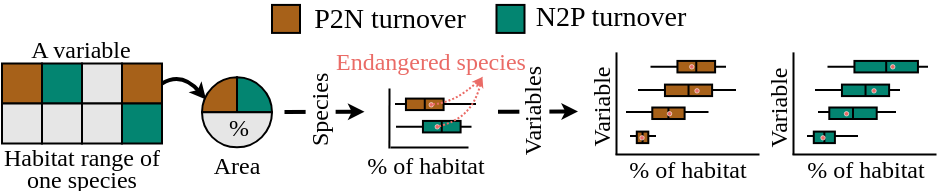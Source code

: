<mxfile version="26.2.15">
  <diagram name="Page-1" id="c7558073-3199-34d8-9f00-42111426c3f3">
    <mxGraphModel dx="582" dy="388" grid="1" gridSize="10" guides="1" tooltips="1" connect="1" arrows="1" fold="1" page="1" pageScale="1" pageWidth="826" pageHeight="1169" background="none" math="0" shadow="0">
      <root>
        <mxCell id="0" />
        <mxCell id="1" parent="0" />
        <mxCell id="JVSTVVGn9j7_Rl-9eGPp-84" value="" style="endArrow=none;html=1;rounded=0;" parent="1" edge="1">
          <mxGeometry width="50" height="50" relative="1" as="geometry">
            <mxPoint x="389.5" y="141.0" as="sourcePoint" />
            <mxPoint x="430" y="141" as="targetPoint" />
          </mxGeometry>
        </mxCell>
        <mxCell id="t9Jcl4g-q7xanhM5zm8e-96" value="" style="whiteSpace=wrap;html=1;aspect=fixed;fillColor=light-dark(#a76119, #272727);fontFamily=Merriweather;" parent="1" vertex="1">
          <mxGeometry x="193" y="120.75" width="20" height="20" as="geometry" />
        </mxCell>
        <mxCell id="t9Jcl4g-q7xanhM5zm8e-97" value="" style="whiteSpace=wrap;html=1;aspect=fixed;fillColor=#038571;fontFamily=Merriweather;" parent="1" vertex="1">
          <mxGeometry x="213" y="120.75" width="20" height="20" as="geometry" />
        </mxCell>
        <mxCell id="t9Jcl4g-q7xanhM5zm8e-98" value="" style="whiteSpace=wrap;html=1;aspect=fixed;fillColor=#E6E6E6;fontFamily=Merriweather;" parent="1" vertex="1">
          <mxGeometry x="233" y="120.75" width="20" height="20" as="geometry" />
        </mxCell>
        <mxCell id="t9Jcl4g-q7xanhM5zm8e-99" value="" style="whiteSpace=wrap;html=1;aspect=fixed;fillColor=#A76119;fontFamily=Merriweather;" parent="1" vertex="1">
          <mxGeometry x="253" y="120.75" width="20" height="20" as="geometry" />
        </mxCell>
        <mxCell id="t9Jcl4g-q7xanhM5zm8e-101" value="" style="whiteSpace=wrap;html=1;aspect=fixed;fillColor=#E6E6E6;fontFamily=Merriweather;" parent="1" vertex="1">
          <mxGeometry x="193" y="140.75" width="20" height="20" as="geometry" />
        </mxCell>
        <mxCell id="t9Jcl4g-q7xanhM5zm8e-102" value="" style="whiteSpace=wrap;html=1;aspect=fixed;fillColor=#E6E6E6;fontFamily=Merriweather;" parent="1" vertex="1">
          <mxGeometry x="213" y="140.75" width="20" height="20" as="geometry" />
        </mxCell>
        <mxCell id="t9Jcl4g-q7xanhM5zm8e-103" value="" style="whiteSpace=wrap;html=1;aspect=fixed;fillColor=#E6E6E6;fontFamily=Merriweather;" parent="1" vertex="1">
          <mxGeometry x="233" y="140.75" width="20" height="20" as="geometry" />
        </mxCell>
        <mxCell id="t9Jcl4g-q7xanhM5zm8e-104" value="" style="whiteSpace=wrap;html=1;aspect=fixed;fillColor=#038571;fontFamily=Merriweather;" parent="1" vertex="1">
          <mxGeometry x="253" y="140.75" width="20" height="20" as="geometry" />
        </mxCell>
        <mxCell id="t9Jcl4g-q7xanhM5zm8e-111" value="" style="whiteSpace=wrap;html=1;aspect=fixed;fillColor=light-dark(#a76119, #272727);fontFamily=Merriweather;" parent="1" vertex="1">
          <mxGeometry x="328" y="91.46" width="14" height="14" as="geometry" />
        </mxCell>
        <mxCell id="t9Jcl4g-q7xanhM5zm8e-112" value="" style="whiteSpace=wrap;html=1;aspect=fixed;fillColor=#038571;fontFamily=Merriweather;" parent="1" vertex="1">
          <mxGeometry x="440.25" y="91.46" width="14" height="14" as="geometry" />
        </mxCell>
        <mxCell id="t9Jcl4g-q7xanhM5zm8e-113" value="P2N turnover" style="text;html=1;align=center;verticalAlign=middle;whiteSpace=wrap;rounded=0;fontFamily=Merriweather;fontSize=14;" parent="1" vertex="1">
          <mxGeometry x="344.39" y="95.46" width="85.61" height="8" as="geometry" />
        </mxCell>
        <mxCell id="t9Jcl4g-q7xanhM5zm8e-114" value="N2P turnover" style="text;html=1;align=center;verticalAlign=middle;whiteSpace=wrap;rounded=0;fontFamily=Merriweather;fontSize=14;" parent="1" vertex="1">
          <mxGeometry x="454.53" y="94.46" width="84.61" height="8" as="geometry" />
        </mxCell>
        <mxCell id="t9Jcl4g-q7xanhM5zm8e-116" value="&lt;div style=&quot;line-height: 90%;&quot;&gt;Habitat range of one species&lt;/div&gt;" style="text;align=center;verticalAlign=middle;rounded=0;fontFamily=Merriweather;spacing=2;horizontal=1;whiteSpace=wrap;html=1;imageHeight=24;imageWidth=24;strokeOpacity=100;arcSize=12;" parent="1" vertex="1">
          <mxGeometry x="193" y="161.75" width="80" height="22" as="geometry" />
        </mxCell>
        <mxCell id="t9Jcl4g-q7xanhM5zm8e-122" value="" style="endArrow=none;html=1;rounded=0;" parent="1" edge="1">
          <mxGeometry width="50" height="50" relative="1" as="geometry">
            <mxPoint x="387.25" y="162.75" as="sourcePoint" />
            <mxPoint x="426.25" y="162.75" as="targetPoint" />
          </mxGeometry>
        </mxCell>
        <mxCell id="t9Jcl4g-q7xanhM5zm8e-123" value="" style="endArrow=none;html=1;rounded=0;exitX=0.231;exitY=-0.23;exitDx=0;exitDy=0;exitPerimeter=0;" parent="1" source="t9Jcl4g-q7xanhM5zm8e-137" edge="1">
          <mxGeometry width="50" height="50" relative="1" as="geometry">
            <mxPoint x="386.75" y="156.88" as="sourcePoint" />
            <mxPoint x="386.75" y="133.25" as="targetPoint" />
          </mxGeometry>
        </mxCell>
        <mxCell id="t9Jcl4g-q7xanhM5zm8e-125" value="" style="rounded=0;whiteSpace=wrap;html=1;spacing=2;fillColor=light-dark(#A76119,#272727);strokeColor=default;rotation=90;" parent="1" vertex="1">
          <mxGeometry x="401.51" y="131.75" width="5.75" height="18.83" as="geometry" />
        </mxCell>
        <mxCell id="t9Jcl4g-q7xanhM5zm8e-137" value="% of habitat" style="text;html=1;align=center;verticalAlign=middle;whiteSpace=wrap;rounded=0;fontFamily=Merriweather;rotation=0;" parent="1" vertex="1">
          <mxGeometry x="371.51" y="166" width="65.75" height="12" as="geometry" />
        </mxCell>
        <mxCell id="t9Jcl4g-q7xanhM5zm8e-147" value="" style="verticalLabelPosition=bottom;verticalAlign=top;html=1;shape=mxgraph.basic.pie;startAngle=0.75;endAngle=0;fillColor=#A76119;strokeWidth=1;" parent="1" vertex="1">
          <mxGeometry x="293" y="127.68" width="35" height="35" as="geometry" />
        </mxCell>
        <mxCell id="t9Jcl4g-q7xanhM5zm8e-148" value="" style="verticalLabelPosition=bottom;verticalAlign=top;html=1;shape=mxgraph.basic.pie;startAngle=0;endAngle=0.25;fillColor=#038571;strokeWidth=1;" parent="1" vertex="1">
          <mxGeometry x="293" y="127.68" width="35" height="35" as="geometry" />
        </mxCell>
        <mxCell id="t9Jcl4g-q7xanhM5zm8e-149" value="" style="verticalLabelPosition=bottom;verticalAlign=top;html=1;shape=mxgraph.basic.pie;startAngle=0.25;endAngle=0.75;fillColor=#E6E6E6;strokeWidth=1;" parent="1" vertex="1">
          <mxGeometry x="293" y="127.68" width="35" height="35" as="geometry" />
        </mxCell>
        <mxCell id="t9Jcl4g-q7xanhM5zm8e-151" value="%" style="text;html=1;align=center;verticalAlign=middle;whiteSpace=wrap;rounded=0;fontFamily=Merriweather;" parent="1" vertex="1">
          <mxGeometry x="295" y="147.18" width="33" height="12" as="geometry" />
        </mxCell>
        <mxCell id="t9Jcl4g-q7xanhM5zm8e-153" value="" style="endArrow=classic;html=1;rounded=0;strokeWidth=2;endSize=2;startSize=2;" parent="1" edge="1">
          <mxGeometry width="50" height="50" relative="1" as="geometry">
            <mxPoint x="441" y="144.85" as="sourcePoint" />
            <mxPoint x="481" y="144.76" as="targetPoint" />
          </mxGeometry>
        </mxCell>
        <mxCell id="t9Jcl4g-q7xanhM5zm8e-154" value="&lt;font style=&quot;font-size: 12px;&quot; face=&quot;Merriweather&quot;&gt;Variables&lt;/font&gt;" style="edgeLabel;html=1;align=center;verticalAlign=middle;resizable=0;points=[];rotation=-90;" parent="t9Jcl4g-q7xanhM5zm8e-153" vertex="1" connectable="0">
          <mxGeometry x="-0.204" y="-1" relative="1" as="geometry">
            <mxPoint x="1" y="-1" as="offset" />
          </mxGeometry>
        </mxCell>
        <mxCell id="t9Jcl4g-q7xanhM5zm8e-157" value="" style="curved=1;endArrow=classic;html=1;rounded=0;endSize=2;startSize=2;strokeWidth=2;entryX=0.058;entryY=0.318;entryDx=0;entryDy=0;entryPerimeter=0;exitX=1;exitY=0.5;exitDx=0;exitDy=0;" parent="1" source="t9Jcl4g-q7xanhM5zm8e-99" target="t9Jcl4g-q7xanhM5zm8e-147" edge="1">
          <mxGeometry width="50" height="50" relative="1" as="geometry">
            <mxPoint x="273" y="125.75" as="sourcePoint" />
            <mxPoint x="302.94" y="129.5" as="targetPoint" />
            <Array as="points">
              <mxPoint x="283" y="124.75" />
            </Array>
          </mxGeometry>
        </mxCell>
        <mxCell id="t9Jcl4g-q7xanhM5zm8e-161" value="&lt;div style=&quot;line-height: 90%;&quot;&gt;Endangered species&lt;/div&gt;" style="text;html=1;align=left;verticalAlign=middle;whiteSpace=wrap;rounded=0;fontFamily=Merriweather;fontColor=#EA6B66;" parent="1" vertex="1">
          <mxGeometry x="358.32" y="112.92" width="99.68" height="14.75" as="geometry" />
        </mxCell>
        <mxCell id="t9Jcl4g-q7xanhM5zm8e-163" value="" style="endArrow=none;html=1;rounded=0;" parent="1" edge="1">
          <mxGeometry width="50" height="50" relative="1" as="geometry">
            <mxPoint x="500.25" y="166.37" as="sourcePoint" />
            <mxPoint x="500.25" y="115.19" as="targetPoint" />
          </mxGeometry>
        </mxCell>
        <mxCell id="t9Jcl4g-q7xanhM5zm8e-173" value="Variable" style="text;html=1;align=center;verticalAlign=middle;whiteSpace=wrap;rounded=0;fontFamily=Merriweather;rotation=-90;" parent="1" vertex="1">
          <mxGeometry x="472.75" y="137.3" width="40" height="10.43" as="geometry" />
        </mxCell>
        <mxCell id="t9Jcl4g-q7xanhM5zm8e-174" value="" style="endArrow=none;html=1;rounded=0;exitX=0;exitY=0;exitDx=0;exitDy=0;" parent="1" edge="1">
          <mxGeometry width="50" height="50" relative="1" as="geometry">
            <mxPoint x="499.75" y="166.19" as="sourcePoint" />
            <mxPoint x="571.75" y="166.19" as="targetPoint" />
          </mxGeometry>
        </mxCell>
        <mxCell id="evcmtG2pBrmlfLZdstya-1" value="Area" style="text;html=1;align=center;verticalAlign=middle;whiteSpace=wrap;rounded=0;fontFamily=Merriweather;" parent="1" vertex="1">
          <mxGeometry x="296.25" y="165.75" width="28.5" height="12" as="geometry" />
        </mxCell>
        <mxCell id="JVSTVVGn9j7_Rl-9eGPp-77" value="" style="endArrow=classic;html=1;rounded=0;strokeWidth=2;endSize=2;startSize=2;" parent="1" edge="1">
          <mxGeometry width="50" height="50" relative="1" as="geometry">
            <mxPoint x="334.25" y="144.98" as="sourcePoint" />
            <mxPoint x="374.25" y="144.89" as="targetPoint" />
          </mxGeometry>
        </mxCell>
        <mxCell id="JVSTVVGn9j7_Rl-9eGPp-78" value="&lt;font style=&quot;font-size: 12px;&quot; face=&quot;Merriweather&quot;&gt;Species&lt;/font&gt;" style="edgeLabel;html=1;align=center;verticalAlign=middle;resizable=0;points=[];rotation=-90;" parent="JVSTVVGn9j7_Rl-9eGPp-77" vertex="1" connectable="0">
          <mxGeometry x="-0.204" y="-1" relative="1" as="geometry">
            <mxPoint x="1" y="-1" as="offset" />
          </mxGeometry>
        </mxCell>
        <mxCell id="JVSTVVGn9j7_Rl-9eGPp-82" value="A variable" style="text;html=1;align=center;verticalAlign=middle;whiteSpace=wrap;rounded=0;fontFamily=Merriweather;" parent="1" vertex="1">
          <mxGeometry x="202.38" y="107.75" width="61.25" height="12" as="geometry" />
        </mxCell>
        <mxCell id="JVSTVVGn9j7_Rl-9eGPp-85" value="" style="endArrow=none;html=1;rounded=0;entryX=0;entryY=0.5;entryDx=0;entryDy=0;exitX=1;exitY=0.5;exitDx=0;exitDy=0;" parent="1" source="t9Jcl4g-q7xanhM5zm8e-125" target="t9Jcl4g-q7xanhM5zm8e-125" edge="1">
          <mxGeometry width="50" height="50" relative="1" as="geometry">
            <mxPoint x="398.38" y="170.75" as="sourcePoint" />
            <mxPoint x="398.38" y="130.32" as="targetPoint" />
          </mxGeometry>
        </mxCell>
        <mxCell id="JVSTVVGn9j7_Rl-9eGPp-87" value="" style="endArrow=none;html=1;rounded=0;" parent="1" edge="1">
          <mxGeometry width="50" height="50" relative="1" as="geometry">
            <mxPoint x="390" y="152.33" as="sourcePoint" />
            <mxPoint x="427.75" y="152.33" as="targetPoint" />
          </mxGeometry>
        </mxCell>
        <mxCell id="JVSTVVGn9j7_Rl-9eGPp-88" value="" style="rounded=0;whiteSpace=wrap;html=1;spacing=2;fillColor=light-dark(#038571,#272727);strokeColor=default;rotation=90;" parent="1" vertex="1">
          <mxGeometry x="410.01" y="142.92" width="5.75" height="18.83" as="geometry" />
        </mxCell>
        <mxCell id="JVSTVVGn9j7_Rl-9eGPp-89" value="" style="endArrow=none;html=1;rounded=0;entryX=0;entryY=0.5;entryDx=0;entryDy=0;exitX=1;exitY=0.5;exitDx=0;exitDy=0;" parent="1" source="JVSTVVGn9j7_Rl-9eGPp-88" target="JVSTVVGn9j7_Rl-9eGPp-88" edge="1">
          <mxGeometry width="50" height="50" relative="1" as="geometry">
            <mxPoint x="406.88" y="181.92" as="sourcePoint" />
            <mxPoint x="406.88" y="141.49" as="targetPoint" />
          </mxGeometry>
        </mxCell>
        <mxCell id="JVSTVVGn9j7_Rl-9eGPp-91" value="" style="ellipse;whiteSpace=wrap;html=1;aspect=fixed;strokeColor=#FFFFFF;fillColor=#EA6B66;strokeWidth=0.3;fontColor=#EA6B66;" parent="1" vertex="1">
          <mxGeometry x="406.25" y="140.04" width="2.25" height="2.25" as="geometry" />
        </mxCell>
        <mxCell id="JVSTVVGn9j7_Rl-9eGPp-92" value="" style="ellipse;whiteSpace=wrap;html=1;aspect=fixed;strokeColor=#FFFFFF;fillColor=#EA6B66;strokeWidth=0.3;fontColor=#EA6B66;" parent="1" vertex="1">
          <mxGeometry x="409.25" y="151.04" width="2.25" height="2.25" as="geometry" />
        </mxCell>
        <mxCell id="JVSTVVGn9j7_Rl-9eGPp-98" value="% of habitat" style="text;html=1;align=center;verticalAlign=middle;whiteSpace=wrap;rounded=0;fontFamily=Merriweather;rotation=0;" parent="1" vertex="1">
          <mxGeometry x="503.25" y="168.19" width="65.75" height="12" as="geometry" />
        </mxCell>
        <mxCell id="JVSTVVGn9j7_Rl-9eGPp-100" value="" style="curved=1;endArrow=classicThin;html=1;rounded=0;entryX=0.75;entryY=1;entryDx=0;entryDy=0;exitX=1;exitY=0.5;exitDx=0;exitDy=0;endSize=2;startSize=2;endFill=0;dashed=1;dashPattern=1 1;strokeColor=#EA6B66;" parent="1" source="JVSTVVGn9j7_Rl-9eGPp-91" target="t9Jcl4g-q7xanhM5zm8e-161" edge="1">
          <mxGeometry width="50" height="50" relative="1" as="geometry">
            <mxPoint x="390" y="180" as="sourcePoint" />
            <mxPoint x="440" y="130" as="targetPoint" />
            <Array as="points">
              <mxPoint x="420" y="140" />
            </Array>
          </mxGeometry>
        </mxCell>
        <mxCell id="JVSTVVGn9j7_Rl-9eGPp-102" value="" style="curved=1;endArrow=classicThin;html=1;rounded=0;entryX=0.75;entryY=1;entryDx=0;entryDy=0;exitX=1;exitY=0.5;exitDx=0;exitDy=0;endSize=2;startSize=2;endFill=0;dashed=1;dashPattern=1 1;strokeColor=#EA6B66;" parent="1" source="JVSTVVGn9j7_Rl-9eGPp-92" target="t9Jcl4g-q7xanhM5zm8e-161" edge="1">
          <mxGeometry width="50" height="50" relative="1" as="geometry">
            <mxPoint x="419" y="151" as="sourcePoint" />
            <mxPoint x="425" y="135" as="targetPoint" />
            <Array as="points">
              <mxPoint x="420" y="150" />
              <mxPoint x="430" y="140" />
            </Array>
          </mxGeometry>
        </mxCell>
        <mxCell id="JVSTVVGn9j7_Rl-9eGPp-103" value="" style="endArrow=none;html=1;rounded=0;" parent="1" edge="1">
          <mxGeometry width="50" height="50" relative="1" as="geometry">
            <mxPoint x="517.25" y="122.33" as="sourcePoint" />
            <mxPoint x="555" y="122.33" as="targetPoint" />
          </mxGeometry>
        </mxCell>
        <mxCell id="JVSTVVGn9j7_Rl-9eGPp-104" value="" style="rounded=0;whiteSpace=wrap;html=1;spacing=2;fillColor=light-dark(#A76119,#272727);strokeColor=default;rotation=90;" parent="1" vertex="1">
          <mxGeometry x="537.26" y="112.92" width="5.75" height="18.83" as="geometry" />
        </mxCell>
        <mxCell id="JVSTVVGn9j7_Rl-9eGPp-105" value="" style="endArrow=none;html=1;rounded=0;entryX=0;entryY=0.5;entryDx=0;entryDy=0;exitX=1;exitY=0.5;exitDx=0;exitDy=0;" parent="1" source="JVSTVVGn9j7_Rl-9eGPp-104" target="JVSTVVGn9j7_Rl-9eGPp-104" edge="1">
          <mxGeometry width="50" height="50" relative="1" as="geometry">
            <mxPoint x="534.13" y="151.92" as="sourcePoint" />
            <mxPoint x="534.13" y="111.49" as="targetPoint" />
          </mxGeometry>
        </mxCell>
        <mxCell id="JVSTVVGn9j7_Rl-9eGPp-106" value="" style="ellipse;whiteSpace=wrap;html=1;aspect=fixed;strokeColor=#FFFFFF;fillColor=#EA6B66;strokeWidth=0.3;fontColor=#EA6B66;" parent="1" vertex="1">
          <mxGeometry x="536.5" y="121.04" width="2.25" height="2.25" as="geometry" />
        </mxCell>
        <mxCell id="JVSTVVGn9j7_Rl-9eGPp-107" value="" style="endArrow=none;html=1;rounded=0;" parent="1" edge="1">
          <mxGeometry width="50" height="50" relative="1" as="geometry">
            <mxPoint x="511" y="134.0" as="sourcePoint" />
            <mxPoint x="560" y="134" as="targetPoint" />
          </mxGeometry>
        </mxCell>
        <mxCell id="JVSTVVGn9j7_Rl-9eGPp-108" value="" style="rounded=0;whiteSpace=wrap;html=1;spacing=2;fillColor=light-dark(#A76119,#272727);strokeColor=default;rotation=90;" parent="1" vertex="1">
          <mxGeometry x="533.39" y="122.38" width="5.75" height="23.58" as="geometry" />
        </mxCell>
        <mxCell id="JVSTVVGn9j7_Rl-9eGPp-109" value="" style="endArrow=none;html=1;rounded=0;entryX=0;entryY=0.5;entryDx=0;entryDy=0;exitX=1;exitY=0.5;exitDx=0;exitDy=0;" parent="1" source="JVSTVVGn9j7_Rl-9eGPp-108" target="JVSTVVGn9j7_Rl-9eGPp-108" edge="1">
          <mxGeometry width="50" height="50" relative="1" as="geometry">
            <mxPoint x="527.88" y="163.75" as="sourcePoint" />
            <mxPoint x="527.88" y="123.32" as="targetPoint" />
          </mxGeometry>
        </mxCell>
        <mxCell id="JVSTVVGn9j7_Rl-9eGPp-110" value="" style="ellipse;whiteSpace=wrap;html=1;aspect=fixed;strokeColor=#FFFFFF;fillColor=#EA6B66;strokeWidth=0.3;fontColor=#EA6B66;" parent="1" vertex="1">
          <mxGeometry x="539.14" y="133.05" width="2.25" height="2.25" as="geometry" />
        </mxCell>
        <mxCell id="JVSTVVGn9j7_Rl-9eGPp-111" value="" style="endArrow=none;html=1;rounded=0;" parent="1" edge="1">
          <mxGeometry width="50" height="50" relative="1" as="geometry">
            <mxPoint x="505" y="145" as="sourcePoint" />
            <mxPoint x="546.25" y="145" as="targetPoint" />
          </mxGeometry>
        </mxCell>
        <mxCell id="JVSTVVGn9j7_Rl-9eGPp-112" value="" style="rounded=0;whiteSpace=wrap;html=1;spacing=2;fillColor=light-dark(#A76119,#272727);strokeColor=default;rotation=90;" parent="1" vertex="1">
          <mxGeometry x="523.35" y="137.55" width="5.75" height="16.16" as="geometry" />
        </mxCell>
        <mxCell id="JVSTVVGn9j7_Rl-9eGPp-113" value="" style="endArrow=none;html=1;rounded=0;entryX=0;entryY=0.5;entryDx=0;entryDy=0;exitX=1;exitY=0.5;exitDx=0;exitDy=0;" parent="1" source="JVSTVVGn9j7_Rl-9eGPp-112" target="JVSTVVGn9j7_Rl-9eGPp-112" edge="1">
          <mxGeometry width="50" height="50" relative="1" as="geometry">
            <mxPoint x="514.13" y="175.21" as="sourcePoint" />
            <mxPoint x="514.13" y="134.78" as="targetPoint" />
          </mxGeometry>
        </mxCell>
        <mxCell id="JVSTVVGn9j7_Rl-9eGPp-114" value="" style="ellipse;whiteSpace=wrap;html=1;aspect=fixed;strokeColor=#FFFFFF;fillColor=#EA6B66;strokeWidth=0.3;fontColor=#EA6B66;" parent="1" vertex="1">
          <mxGeometry x="525.39" y="144.51" width="2.25" height="2.25" as="geometry" />
        </mxCell>
        <mxCell id="JVSTVVGn9j7_Rl-9eGPp-115" value="" style="endArrow=none;html=1;rounded=0;" parent="1" edge="1">
          <mxGeometry width="50" height="50" relative="1" as="geometry">
            <mxPoint x="507" y="157" as="sourcePoint" />
            <mxPoint x="520" y="157" as="targetPoint" />
          </mxGeometry>
        </mxCell>
        <mxCell id="JVSTVVGn9j7_Rl-9eGPp-116" value="" style="rounded=0;whiteSpace=wrap;html=1;spacing=2;fillColor=light-dark(#A76119,#272727);strokeColor=default;rotation=90;" parent="1" vertex="1">
          <mxGeometry x="510.4" y="154.8" width="5.75" height="5.75" as="geometry" />
        </mxCell>
        <mxCell id="JVSTVVGn9j7_Rl-9eGPp-117" value="" style="endArrow=none;html=1;rounded=0;entryX=0;entryY=0.5;entryDx=0;entryDy=0;exitX=1;exitY=0.5;exitDx=0;exitDy=0;" parent="1" source="JVSTVVGn9j7_Rl-9eGPp-116" target="JVSTVVGn9j7_Rl-9eGPp-116" edge="1">
          <mxGeometry width="50" height="50" relative="1" as="geometry">
            <mxPoint x="506.38" y="187.25" as="sourcePoint" />
            <mxPoint x="506.38" y="146.82" as="targetPoint" />
          </mxGeometry>
        </mxCell>
        <mxCell id="JVSTVVGn9j7_Rl-9eGPp-118" value="" style="ellipse;whiteSpace=wrap;html=1;aspect=fixed;strokeColor=#FFFFFF;fillColor=#EA6B66;strokeWidth=0.3;fontColor=#EA6B66;" parent="1" vertex="1">
          <mxGeometry x="511.64" y="156.55" width="2.25" height="2.25" as="geometry" />
        </mxCell>
        <mxCell id="JVSTVVGn9j7_Rl-9eGPp-120" value="" style="endArrow=none;html=1;rounded=0;" parent="1" edge="1">
          <mxGeometry width="50" height="50" relative="1" as="geometry">
            <mxPoint x="588.75" y="166.37" as="sourcePoint" />
            <mxPoint x="588.75" y="115.19" as="targetPoint" />
          </mxGeometry>
        </mxCell>
        <mxCell id="JVSTVVGn9j7_Rl-9eGPp-121" value="Variable" style="text;html=1;align=center;verticalAlign=middle;whiteSpace=wrap;rounded=0;fontFamily=Merriweather;rotation=-90;" parent="1" vertex="1">
          <mxGeometry x="561.25" y="137.3" width="40" height="10.43" as="geometry" />
        </mxCell>
        <mxCell id="JVSTVVGn9j7_Rl-9eGPp-122" value="" style="endArrow=none;html=1;rounded=0;exitX=0;exitY=0;exitDx=0;exitDy=0;" parent="1" edge="1">
          <mxGeometry width="50" height="50" relative="1" as="geometry">
            <mxPoint x="588.25" y="166.19" as="sourcePoint" />
            <mxPoint x="660.25" y="166.19" as="targetPoint" />
          </mxGeometry>
        </mxCell>
        <mxCell id="JVSTVVGn9j7_Rl-9eGPp-123" value="% of habitat" style="text;html=1;align=center;verticalAlign=middle;whiteSpace=wrap;rounded=0;fontFamily=Merriweather;rotation=0;" parent="1" vertex="1">
          <mxGeometry x="591.75" y="168.19" width="65.75" height="12" as="geometry" />
        </mxCell>
        <mxCell id="JVSTVVGn9j7_Rl-9eGPp-124" value="" style="endArrow=none;html=1;rounded=0;" parent="1" edge="1">
          <mxGeometry width="50" height="50" relative="1" as="geometry">
            <mxPoint x="605.75" y="122.33" as="sourcePoint" />
            <mxPoint x="656" y="122.33" as="targetPoint" />
          </mxGeometry>
        </mxCell>
        <mxCell id="JVSTVVGn9j7_Rl-9eGPp-125" value="" style="rounded=0;whiteSpace=wrap;html=1;spacing=2;fillColor=light-dark(#038571,#272727);strokeColor=default;rotation=90;" parent="1" vertex="1">
          <mxGeometry x="632.22" y="106.46" width="5.75" height="31.75" as="geometry" />
        </mxCell>
        <mxCell id="JVSTVVGn9j7_Rl-9eGPp-126" value="" style="endArrow=none;html=1;rounded=0;entryX=0;entryY=0.5;entryDx=0;entryDy=0;exitX=1;exitY=0.5;exitDx=0;exitDy=0;" parent="1" source="JVSTVVGn9j7_Rl-9eGPp-125" target="JVSTVVGn9j7_Rl-9eGPp-125" edge="1">
          <mxGeometry width="50" height="50" relative="1" as="geometry">
            <mxPoint x="622.63" y="151.92" as="sourcePoint" />
            <mxPoint x="622.63" y="111.49" as="targetPoint" />
          </mxGeometry>
        </mxCell>
        <mxCell id="JVSTVVGn9j7_Rl-9eGPp-127" value="" style="ellipse;whiteSpace=wrap;html=1;aspect=fixed;strokeColor=#FFFFFF;fillColor=#EA6B66;strokeWidth=0.3;fontColor=#EA6B66;" parent="1" vertex="1">
          <mxGeometry x="637" y="121.04" width="2.25" height="2.25" as="geometry" />
        </mxCell>
        <mxCell id="JVSTVVGn9j7_Rl-9eGPp-128" value="" style="endArrow=none;html=1;rounded=0;" parent="1" edge="1">
          <mxGeometry width="50" height="50" relative="1" as="geometry">
            <mxPoint x="599.5" y="134.0" as="sourcePoint" />
            <mxPoint x="642" y="134" as="targetPoint" />
          </mxGeometry>
        </mxCell>
        <mxCell id="JVSTVVGn9j7_Rl-9eGPp-129" value="" style="rounded=0;whiteSpace=wrap;html=1;spacing=2;fillColor=light-dark(#038571,#272727);strokeColor=default;rotation=90;" parent="1" vertex="1">
          <mxGeometry x="621.89" y="122.38" width="5.75" height="23.58" as="geometry" />
        </mxCell>
        <mxCell id="JVSTVVGn9j7_Rl-9eGPp-130" value="" style="endArrow=none;html=1;rounded=0;entryX=0;entryY=0.5;entryDx=0;entryDy=0;exitX=1;exitY=0.5;exitDx=0;exitDy=0;" parent="1" source="JVSTVVGn9j7_Rl-9eGPp-129" target="JVSTVVGn9j7_Rl-9eGPp-129" edge="1">
          <mxGeometry width="50" height="50" relative="1" as="geometry">
            <mxPoint x="616.38" y="163.75" as="sourcePoint" />
            <mxPoint x="616.38" y="123.32" as="targetPoint" />
          </mxGeometry>
        </mxCell>
        <mxCell id="JVSTVVGn9j7_Rl-9eGPp-131" value="" style="ellipse;whiteSpace=wrap;html=1;aspect=fixed;strokeColor=#FFFFFF;fillColor=#EA6B66;strokeWidth=0.3;fontColor=#EA6B66;" parent="1" vertex="1">
          <mxGeometry x="627.64" y="133.05" width="2.25" height="2.25" as="geometry" />
        </mxCell>
        <mxCell id="JVSTVVGn9j7_Rl-9eGPp-132" value="" style="endArrow=none;html=1;rounded=0;" parent="1" edge="1">
          <mxGeometry width="50" height="50" relative="1" as="geometry">
            <mxPoint x="601" y="145" as="sourcePoint" />
            <mxPoint x="640" y="145" as="targetPoint" />
          </mxGeometry>
        </mxCell>
        <mxCell id="JVSTVVGn9j7_Rl-9eGPp-133" value="" style="rounded=0;whiteSpace=wrap;html=1;spacing=2;fillColor=light-dark(#038571,#272727);strokeColor=default;rotation=90;" parent="1" vertex="1">
          <mxGeometry x="615.63" y="133.77" width="5.75" height="23.71" as="geometry" />
        </mxCell>
        <mxCell id="JVSTVVGn9j7_Rl-9eGPp-134" value="" style="endArrow=none;html=1;rounded=0;entryX=0;entryY=0.5;entryDx=0;entryDy=0;exitX=1;exitY=0.5;exitDx=0;exitDy=0;" parent="1" source="JVSTVVGn9j7_Rl-9eGPp-133" target="JVSTVVGn9j7_Rl-9eGPp-133" edge="1">
          <mxGeometry width="50" height="50" relative="1" as="geometry">
            <mxPoint x="602.63" y="175.21" as="sourcePoint" />
            <mxPoint x="602.63" y="134.78" as="targetPoint" />
          </mxGeometry>
        </mxCell>
        <mxCell id="JVSTVVGn9j7_Rl-9eGPp-135" value="" style="ellipse;whiteSpace=wrap;html=1;aspect=fixed;strokeColor=#FFFFFF;fillColor=#EA6B66;strokeWidth=0.3;fontColor=#EA6B66;" parent="1" vertex="1">
          <mxGeometry x="613.89" y="144.51" width="2.25" height="2.25" as="geometry" />
        </mxCell>
        <mxCell id="JVSTVVGn9j7_Rl-9eGPp-136" value="" style="endArrow=none;html=1;rounded=0;" parent="1" edge="1">
          <mxGeometry width="50" height="50" relative="1" as="geometry">
            <mxPoint x="595.5" y="157" as="sourcePoint" />
            <mxPoint x="621" y="157" as="targetPoint" />
          </mxGeometry>
        </mxCell>
        <mxCell id="JVSTVVGn9j7_Rl-9eGPp-137" value="" style="rounded=0;whiteSpace=wrap;html=1;spacing=2;fillColor=light-dark(#038571,#272727);strokeColor=default;rotation=90;" parent="1" vertex="1">
          <mxGeometry x="601.3" y="152.4" width="5.75" height="10.55" as="geometry" />
        </mxCell>
        <mxCell id="JVSTVVGn9j7_Rl-9eGPp-138" value="" style="endArrow=none;html=1;rounded=0;entryX=0;entryY=0.5;entryDx=0;entryDy=0;exitX=1;exitY=0.5;exitDx=0;exitDy=0;" parent="1" source="JVSTVVGn9j7_Rl-9eGPp-137" target="JVSTVVGn9j7_Rl-9eGPp-137" edge="1">
          <mxGeometry width="50" height="50" relative="1" as="geometry">
            <mxPoint x="594.88" y="187.25" as="sourcePoint" />
            <mxPoint x="594.88" y="146.82" as="targetPoint" />
          </mxGeometry>
        </mxCell>
        <mxCell id="JVSTVVGn9j7_Rl-9eGPp-139" value="" style="ellipse;whiteSpace=wrap;html=1;aspect=fixed;strokeColor=#FFFFFF;fillColor=#EA6B66;strokeWidth=0.3;fontColor=#EA6B66;" parent="1" vertex="1">
          <mxGeometry x="602.14" y="156.55" width="2.25" height="2.25" as="geometry" />
        </mxCell>
      </root>
    </mxGraphModel>
  </diagram>
</mxfile>
